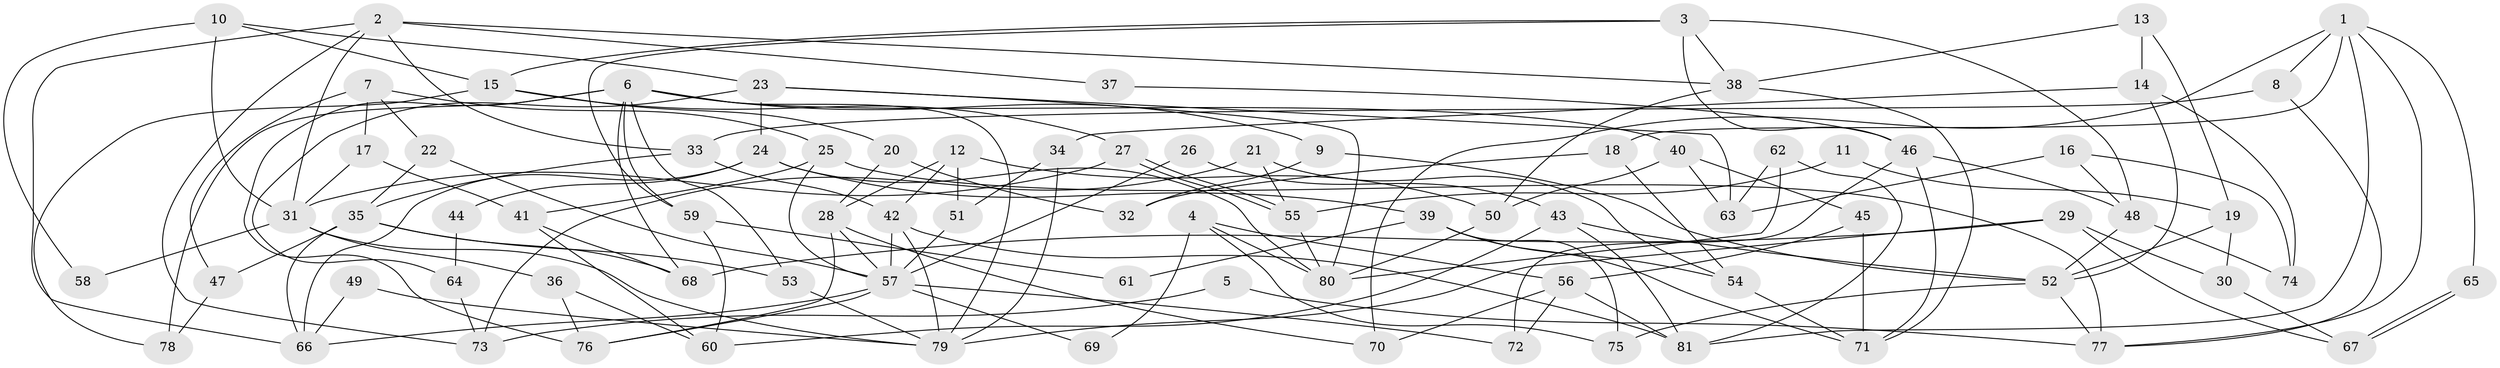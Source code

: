 // coarse degree distribution, {9: 0.041666666666666664, 6: 0.16666666666666666, 12: 0.041666666666666664, 8: 0.041666666666666664, 2: 0.125, 16: 0.041666666666666664, 11: 0.08333333333333333, 7: 0.16666666666666666, 10: 0.041666666666666664, 4: 0.125, 3: 0.08333333333333333, 5: 0.041666666666666664}
// Generated by graph-tools (version 1.1) at 2025/18/03/04/25 18:18:53]
// undirected, 81 vertices, 162 edges
graph export_dot {
graph [start="1"]
  node [color=gray90,style=filled];
  1;
  2;
  3;
  4;
  5;
  6;
  7;
  8;
  9;
  10;
  11;
  12;
  13;
  14;
  15;
  16;
  17;
  18;
  19;
  20;
  21;
  22;
  23;
  24;
  25;
  26;
  27;
  28;
  29;
  30;
  31;
  32;
  33;
  34;
  35;
  36;
  37;
  38;
  39;
  40;
  41;
  42;
  43;
  44;
  45;
  46;
  47;
  48;
  49;
  50;
  51;
  52;
  53;
  54;
  55;
  56;
  57;
  58;
  59;
  60;
  61;
  62;
  63;
  64;
  65;
  66;
  67;
  68;
  69;
  70;
  71;
  72;
  73;
  74;
  75;
  76;
  77;
  78;
  79;
  80;
  81;
  1 -- 8;
  1 -- 70;
  1 -- 18;
  1 -- 65;
  1 -- 77;
  1 -- 81;
  2 -- 38;
  2 -- 31;
  2 -- 33;
  2 -- 37;
  2 -- 66;
  2 -- 73;
  3 -- 48;
  3 -- 38;
  3 -- 15;
  3 -- 46;
  3 -- 59;
  4 -- 56;
  4 -- 80;
  4 -- 69;
  4 -- 75;
  5 -- 77;
  5 -- 73;
  6 -- 68;
  6 -- 79;
  6 -- 9;
  6 -- 40;
  6 -- 53;
  6 -- 59;
  6 -- 76;
  6 -- 78;
  7 -- 25;
  7 -- 47;
  7 -- 17;
  7 -- 22;
  8 -- 77;
  8 -- 33;
  9 -- 52;
  9 -- 32;
  10 -- 15;
  10 -- 23;
  10 -- 31;
  10 -- 58;
  11 -- 55;
  11 -- 19;
  12 -- 42;
  12 -- 28;
  12 -- 50;
  12 -- 51;
  13 -- 14;
  13 -- 38;
  13 -- 19;
  14 -- 34;
  14 -- 52;
  14 -- 74;
  15 -- 27;
  15 -- 20;
  15 -- 78;
  16 -- 48;
  16 -- 74;
  16 -- 63;
  17 -- 41;
  17 -- 31;
  18 -- 32;
  18 -- 54;
  19 -- 52;
  19 -- 30;
  20 -- 28;
  20 -- 32;
  21 -- 55;
  21 -- 54;
  21 -- 73;
  22 -- 57;
  22 -- 35;
  23 -- 63;
  23 -- 80;
  23 -- 24;
  23 -- 64;
  24 -- 66;
  24 -- 39;
  24 -- 44;
  24 -- 80;
  25 -- 57;
  25 -- 41;
  25 -- 77;
  26 -- 43;
  26 -- 57;
  27 -- 31;
  27 -- 55;
  27 -- 55;
  28 -- 57;
  28 -- 76;
  28 -- 70;
  29 -- 67;
  29 -- 79;
  29 -- 30;
  29 -- 68;
  30 -- 67;
  31 -- 36;
  31 -- 58;
  31 -- 79;
  33 -- 35;
  33 -- 42;
  34 -- 79;
  34 -- 51;
  35 -- 53;
  35 -- 47;
  35 -- 66;
  35 -- 68;
  36 -- 60;
  36 -- 76;
  37 -- 46;
  38 -- 71;
  38 -- 50;
  39 -- 54;
  39 -- 61;
  39 -- 71;
  39 -- 75;
  40 -- 50;
  40 -- 45;
  40 -- 63;
  41 -- 68;
  41 -- 60;
  42 -- 57;
  42 -- 79;
  42 -- 81;
  43 -- 52;
  43 -- 81;
  43 -- 60;
  44 -- 64;
  45 -- 71;
  45 -- 56;
  46 -- 72;
  46 -- 48;
  46 -- 71;
  47 -- 78;
  48 -- 52;
  48 -- 74;
  49 -- 66;
  49 -- 79;
  50 -- 80;
  51 -- 57;
  52 -- 77;
  52 -- 75;
  53 -- 79;
  54 -- 71;
  55 -- 80;
  56 -- 81;
  56 -- 70;
  56 -- 72;
  57 -- 76;
  57 -- 66;
  57 -- 69;
  57 -- 72;
  59 -- 60;
  59 -- 61;
  62 -- 81;
  62 -- 63;
  62 -- 80;
  64 -- 73;
  65 -- 67;
  65 -- 67;
}
